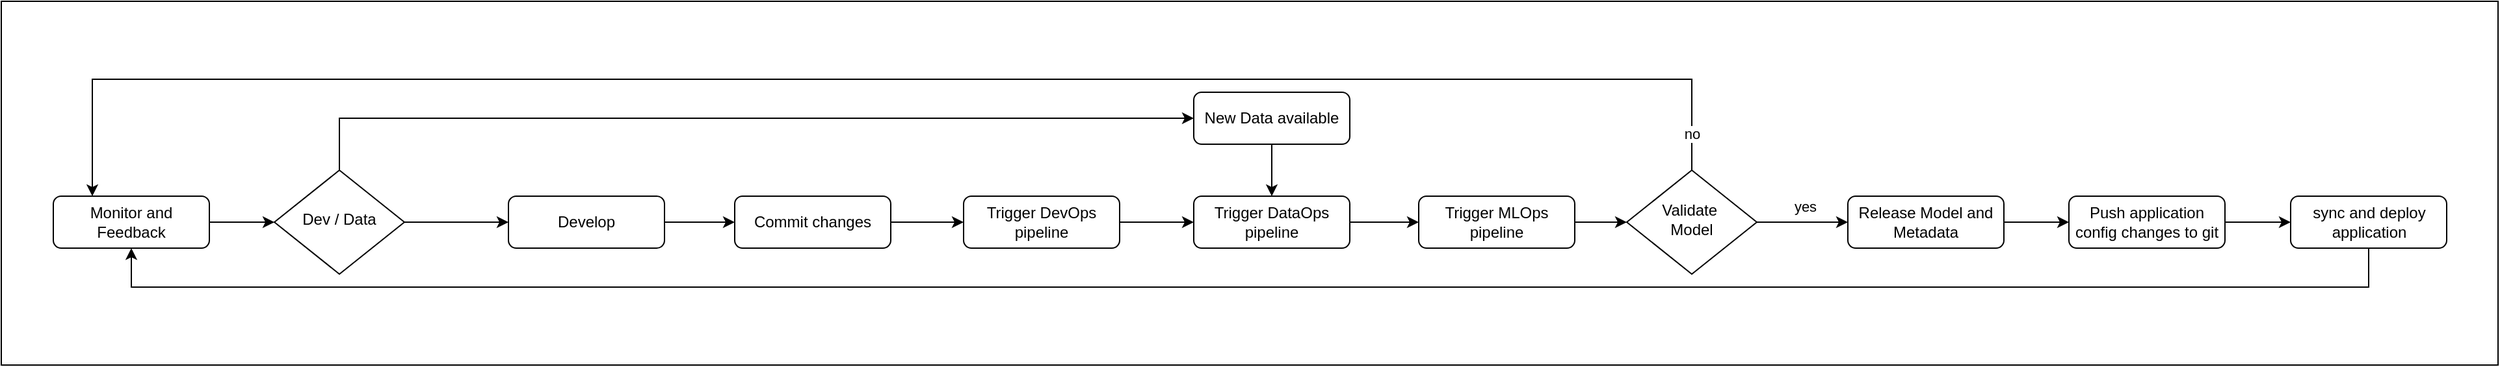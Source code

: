 <mxfile version="26.0.3">
  <diagram id="C5RBs43oDa-KdzZeNtuy" name="Page-1">
    <mxGraphModel dx="2876" dy="2413" grid="1" gridSize="10" guides="1" tooltips="1" connect="1" arrows="1" fold="1" page="1" pageScale="1" pageWidth="827" pageHeight="1169" math="0" shadow="0">
      <root>
        <mxCell id="WIyWlLk6GJQsqaUBKTNV-0" />
        <mxCell id="WIyWlLk6GJQsqaUBKTNV-1" parent="WIyWlLk6GJQsqaUBKTNV-0" />
        <mxCell id="q-vTbzpSIonHLB1bR6pA-41" value="" style="rounded=0;whiteSpace=wrap;html=1;" vertex="1" parent="WIyWlLk6GJQsqaUBKTNV-1">
          <mxGeometry x="-580" y="-160" width="1920" height="280" as="geometry" />
        </mxCell>
        <mxCell id="q-vTbzpSIonHLB1bR6pA-8" style="edgeStyle=orthogonalEdgeStyle;rounded=0;orthogonalLoop=1;jettySize=auto;html=1;exitX=1;exitY=0.5;exitDx=0;exitDy=0;entryX=0;entryY=0.5;entryDx=0;entryDy=0;" edge="1" parent="WIyWlLk6GJQsqaUBKTNV-1" source="q-vTbzpSIonHLB1bR6pA-0" target="q-vTbzpSIonHLB1bR6pA-1">
          <mxGeometry relative="1" as="geometry" />
        </mxCell>
        <mxCell id="q-vTbzpSIonHLB1bR6pA-0" value="Develop" style="rounded=1;whiteSpace=wrap;html=1;fontSize=12;glass=0;strokeWidth=1;shadow=0;" vertex="1" parent="WIyWlLk6GJQsqaUBKTNV-1">
          <mxGeometry x="-190" y="-10" width="120" height="40" as="geometry" />
        </mxCell>
        <mxCell id="q-vTbzpSIonHLB1bR6pA-10" style="edgeStyle=orthogonalEdgeStyle;rounded=0;orthogonalLoop=1;jettySize=auto;html=1;exitX=1;exitY=0.5;exitDx=0;exitDy=0;" edge="1" parent="WIyWlLk6GJQsqaUBKTNV-1" source="q-vTbzpSIonHLB1bR6pA-1" target="q-vTbzpSIonHLB1bR6pA-2">
          <mxGeometry relative="1" as="geometry" />
        </mxCell>
        <mxCell id="q-vTbzpSIonHLB1bR6pA-1" value="Commit changes" style="rounded=1;whiteSpace=wrap;html=1;fontSize=12;glass=0;strokeWidth=1;shadow=0;" vertex="1" parent="WIyWlLk6GJQsqaUBKTNV-1">
          <mxGeometry x="-16" y="-10" width="120" height="40" as="geometry" />
        </mxCell>
        <mxCell id="q-vTbzpSIonHLB1bR6pA-12" style="edgeStyle=orthogonalEdgeStyle;rounded=0;orthogonalLoop=1;jettySize=auto;html=1;exitX=1;exitY=0.5;exitDx=0;exitDy=0;" edge="1" parent="WIyWlLk6GJQsqaUBKTNV-1" source="q-vTbzpSIonHLB1bR6pA-2" target="q-vTbzpSIonHLB1bR6pA-3">
          <mxGeometry relative="1" as="geometry" />
        </mxCell>
        <mxCell id="q-vTbzpSIonHLB1bR6pA-2" value="Trigger DevOps pipeline" style="rounded=1;whiteSpace=wrap;html=1;fontSize=12;glass=0;strokeWidth=1;shadow=0;" vertex="1" parent="WIyWlLk6GJQsqaUBKTNV-1">
          <mxGeometry x="160" y="-10" width="120" height="40" as="geometry" />
        </mxCell>
        <mxCell id="q-vTbzpSIonHLB1bR6pA-17" style="edgeStyle=orthogonalEdgeStyle;rounded=0;orthogonalLoop=1;jettySize=auto;html=1;exitX=1;exitY=0.5;exitDx=0;exitDy=0;" edge="1" parent="WIyWlLk6GJQsqaUBKTNV-1" source="q-vTbzpSIonHLB1bR6pA-3" target="q-vTbzpSIonHLB1bR6pA-16">
          <mxGeometry relative="1" as="geometry" />
        </mxCell>
        <mxCell id="q-vTbzpSIonHLB1bR6pA-3" value="Trigger DataOps pipeline" style="rounded=1;whiteSpace=wrap;html=1;fontSize=12;glass=0;strokeWidth=1;shadow=0;" vertex="1" parent="WIyWlLk6GJQsqaUBKTNV-1">
          <mxGeometry x="337" y="-10" width="120" height="40" as="geometry" />
        </mxCell>
        <mxCell id="q-vTbzpSIonHLB1bR6pA-35" style="edgeStyle=orthogonalEdgeStyle;rounded=0;orthogonalLoop=1;jettySize=auto;html=1;exitX=1;exitY=0.5;exitDx=0;exitDy=0;entryX=0;entryY=0.5;entryDx=0;entryDy=0;" edge="1" parent="WIyWlLk6GJQsqaUBKTNV-1" source="q-vTbzpSIonHLB1bR6pA-6" target="q-vTbzpSIonHLB1bR6pA-33">
          <mxGeometry relative="1" as="geometry" />
        </mxCell>
        <mxCell id="q-vTbzpSIonHLB1bR6pA-6" value="Monitor and Feedback" style="rounded=1;whiteSpace=wrap;html=1;fontSize=12;glass=0;strokeWidth=1;shadow=0;" vertex="1" parent="WIyWlLk6GJQsqaUBKTNV-1">
          <mxGeometry x="-540" y="-10" width="120" height="40" as="geometry" />
        </mxCell>
        <mxCell id="q-vTbzpSIonHLB1bR6pA-14" style="edgeStyle=orthogonalEdgeStyle;rounded=0;orthogonalLoop=1;jettySize=auto;html=1;exitX=0.5;exitY=1;exitDx=0;exitDy=0;entryX=0.5;entryY=0;entryDx=0;entryDy=0;" edge="1" parent="WIyWlLk6GJQsqaUBKTNV-1" source="q-vTbzpSIonHLB1bR6pA-13" target="q-vTbzpSIonHLB1bR6pA-3">
          <mxGeometry relative="1" as="geometry" />
        </mxCell>
        <mxCell id="q-vTbzpSIonHLB1bR6pA-13" value="New Data available" style="rounded=1;whiteSpace=wrap;html=1;fontSize=12;glass=0;strokeWidth=1;shadow=0;" vertex="1" parent="WIyWlLk6GJQsqaUBKTNV-1">
          <mxGeometry x="337" y="-90" width="120" height="40" as="geometry" />
        </mxCell>
        <mxCell id="q-vTbzpSIonHLB1bR6pA-21" style="edgeStyle=orthogonalEdgeStyle;rounded=0;orthogonalLoop=1;jettySize=auto;html=1;exitX=1;exitY=0.5;exitDx=0;exitDy=0;entryX=0;entryY=0.5;entryDx=0;entryDy=0;" edge="1" parent="WIyWlLk6GJQsqaUBKTNV-1" source="q-vTbzpSIonHLB1bR6pA-16" target="q-vTbzpSIonHLB1bR6pA-19">
          <mxGeometry relative="1" as="geometry" />
        </mxCell>
        <mxCell id="q-vTbzpSIonHLB1bR6pA-16" value="Trigger MLOps pipeline" style="rounded=1;whiteSpace=wrap;html=1;fontSize=12;glass=0;strokeWidth=1;shadow=0;" vertex="1" parent="WIyWlLk6GJQsqaUBKTNV-1">
          <mxGeometry x="510" y="-10" width="120" height="40" as="geometry" />
        </mxCell>
        <mxCell id="q-vTbzpSIonHLB1bR6pA-25" style="edgeStyle=orthogonalEdgeStyle;rounded=0;orthogonalLoop=1;jettySize=auto;html=1;exitX=1;exitY=0.5;exitDx=0;exitDy=0;entryX=0;entryY=0.5;entryDx=0;entryDy=0;" edge="1" parent="WIyWlLk6GJQsqaUBKTNV-1" source="q-vTbzpSIonHLB1bR6pA-19" target="q-vTbzpSIonHLB1bR6pA-24">
          <mxGeometry relative="1" as="geometry" />
        </mxCell>
        <mxCell id="q-vTbzpSIonHLB1bR6pA-28" value="yes" style="edgeLabel;html=1;align=center;verticalAlign=middle;resizable=0;points=[];" vertex="1" connectable="0" parent="q-vTbzpSIonHLB1bR6pA-25">
          <mxGeometry x="0.064" y="-3" relative="1" as="geometry">
            <mxPoint y="-15" as="offset" />
          </mxGeometry>
        </mxCell>
        <mxCell id="q-vTbzpSIonHLB1bR6pA-32" style="edgeStyle=orthogonalEdgeStyle;rounded=0;orthogonalLoop=1;jettySize=auto;html=1;exitX=0.5;exitY=0;exitDx=0;exitDy=0;entryX=0.25;entryY=0;entryDx=0;entryDy=0;" edge="1" parent="WIyWlLk6GJQsqaUBKTNV-1" source="q-vTbzpSIonHLB1bR6pA-19" target="q-vTbzpSIonHLB1bR6pA-6">
          <mxGeometry relative="1" as="geometry">
            <Array as="points">
              <mxPoint x="720" y="-100" />
              <mxPoint x="-510" y="-100" />
            </Array>
          </mxGeometry>
        </mxCell>
        <mxCell id="q-vTbzpSIonHLB1bR6pA-43" value="no" style="edgeLabel;html=1;align=center;verticalAlign=middle;resizable=0;points=[];" vertex="1" connectable="0" parent="q-vTbzpSIonHLB1bR6pA-32">
          <mxGeometry x="-0.959" relative="1" as="geometry">
            <mxPoint as="offset" />
          </mxGeometry>
        </mxCell>
        <mxCell id="q-vTbzpSIonHLB1bR6pA-19" value="Validate&amp;nbsp;&lt;div&gt;Model&lt;/div&gt;" style="rhombus;whiteSpace=wrap;html=1;shadow=0;fontFamily=Helvetica;fontSize=12;align=center;strokeWidth=1;spacing=6;spacingTop=-4;" vertex="1" parent="WIyWlLk6GJQsqaUBKTNV-1">
          <mxGeometry x="670" y="-30" width="100" height="80" as="geometry" />
        </mxCell>
        <mxCell id="q-vTbzpSIonHLB1bR6pA-29" style="edgeStyle=orthogonalEdgeStyle;rounded=0;orthogonalLoop=1;jettySize=auto;html=1;exitX=1;exitY=0.5;exitDx=0;exitDy=0;entryX=0;entryY=0.5;entryDx=0;entryDy=0;" edge="1" parent="WIyWlLk6GJQsqaUBKTNV-1" source="q-vTbzpSIonHLB1bR6pA-24" target="q-vTbzpSIonHLB1bR6pA-27">
          <mxGeometry relative="1" as="geometry" />
        </mxCell>
        <mxCell id="q-vTbzpSIonHLB1bR6pA-24" value="Release Model and Metadata" style="rounded=1;whiteSpace=wrap;html=1;fontSize=12;glass=0;strokeWidth=1;shadow=0;" vertex="1" parent="WIyWlLk6GJQsqaUBKTNV-1">
          <mxGeometry x="840" y="-10" width="120" height="40" as="geometry" />
        </mxCell>
        <mxCell id="q-vTbzpSIonHLB1bR6pA-39" style="edgeStyle=orthogonalEdgeStyle;rounded=0;orthogonalLoop=1;jettySize=auto;html=1;exitX=1;exitY=0.5;exitDx=0;exitDy=0;entryX=0;entryY=0.5;entryDx=0;entryDy=0;" edge="1" parent="WIyWlLk6GJQsqaUBKTNV-1" source="q-vTbzpSIonHLB1bR6pA-27" target="q-vTbzpSIonHLB1bR6pA-38">
          <mxGeometry relative="1" as="geometry" />
        </mxCell>
        <mxCell id="q-vTbzpSIonHLB1bR6pA-27" value="Push application config changes to git" style="rounded=1;whiteSpace=wrap;html=1;fontSize=12;glass=0;strokeWidth=1;shadow=0;" vertex="1" parent="WIyWlLk6GJQsqaUBKTNV-1">
          <mxGeometry x="1010" y="-10" width="120" height="40" as="geometry" />
        </mxCell>
        <mxCell id="q-vTbzpSIonHLB1bR6pA-36" style="edgeStyle=orthogonalEdgeStyle;rounded=0;orthogonalLoop=1;jettySize=auto;html=1;exitX=1;exitY=0.5;exitDx=0;exitDy=0;entryX=0;entryY=0.5;entryDx=0;entryDy=0;" edge="1" parent="WIyWlLk6GJQsqaUBKTNV-1" source="q-vTbzpSIonHLB1bR6pA-33" target="q-vTbzpSIonHLB1bR6pA-0">
          <mxGeometry relative="1" as="geometry" />
        </mxCell>
        <mxCell id="q-vTbzpSIonHLB1bR6pA-37" style="edgeStyle=orthogonalEdgeStyle;rounded=0;orthogonalLoop=1;jettySize=auto;html=1;exitX=0.5;exitY=0;exitDx=0;exitDy=0;entryX=0;entryY=0.5;entryDx=0;entryDy=0;" edge="1" parent="WIyWlLk6GJQsqaUBKTNV-1" source="q-vTbzpSIonHLB1bR6pA-33" target="q-vTbzpSIonHLB1bR6pA-13">
          <mxGeometry relative="1" as="geometry" />
        </mxCell>
        <mxCell id="q-vTbzpSIonHLB1bR6pA-33" value="Dev / Data" style="rhombus;whiteSpace=wrap;html=1;shadow=0;fontFamily=Helvetica;fontSize=12;align=center;strokeWidth=1;spacing=6;spacingTop=-4;" vertex="1" parent="WIyWlLk6GJQsqaUBKTNV-1">
          <mxGeometry x="-370" y="-30" width="100" height="80" as="geometry" />
        </mxCell>
        <mxCell id="q-vTbzpSIonHLB1bR6pA-40" style="edgeStyle=orthogonalEdgeStyle;rounded=0;orthogonalLoop=1;jettySize=auto;html=1;exitX=0.5;exitY=1;exitDx=0;exitDy=0;entryX=0.5;entryY=1;entryDx=0;entryDy=0;" edge="1" parent="WIyWlLk6GJQsqaUBKTNV-1" source="q-vTbzpSIonHLB1bR6pA-38" target="q-vTbzpSIonHLB1bR6pA-6">
          <mxGeometry relative="1" as="geometry">
            <Array as="points">
              <mxPoint x="1240" y="60" />
              <mxPoint x="-480" y="60" />
            </Array>
          </mxGeometry>
        </mxCell>
        <mxCell id="q-vTbzpSIonHLB1bR6pA-38" value="sync and deploy application" style="rounded=1;whiteSpace=wrap;html=1;fontSize=12;glass=0;strokeWidth=1;shadow=0;" vertex="1" parent="WIyWlLk6GJQsqaUBKTNV-1">
          <mxGeometry x="1180.5" y="-10" width="120" height="40" as="geometry" />
        </mxCell>
      </root>
    </mxGraphModel>
  </diagram>
</mxfile>
